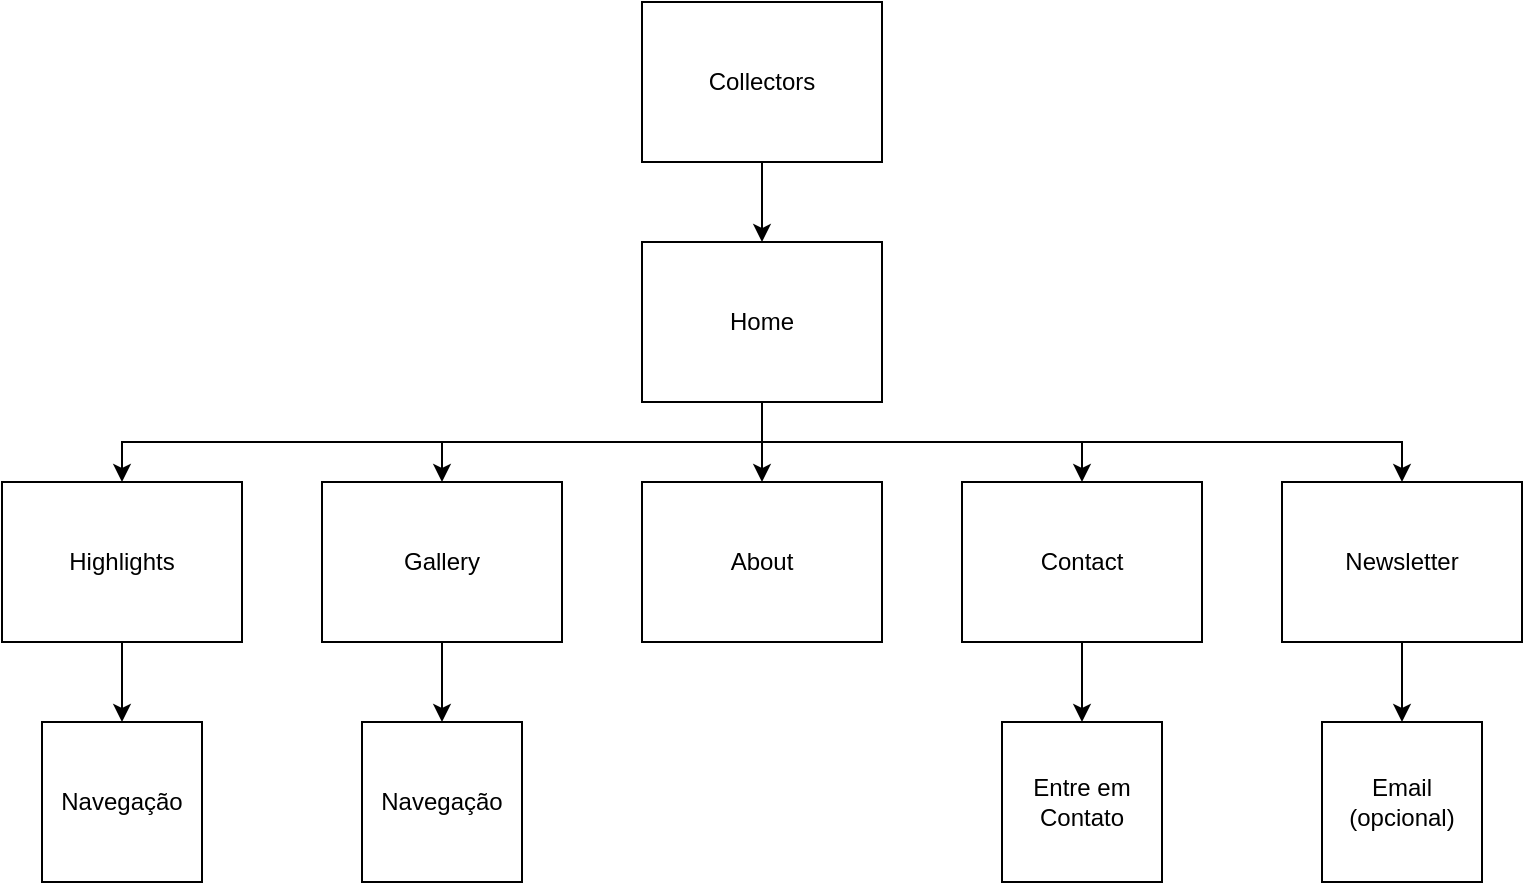 <mxfile version="24.4.2" type="github">
  <diagram name="Página-1" id="_bZe-J39JQSCGFwYU95-">
    <mxGraphModel dx="952" dy="540" grid="1" gridSize="10" guides="1" tooltips="1" connect="1" arrows="1" fold="1" page="1" pageScale="1" pageWidth="827" pageHeight="1169" math="0" shadow="0">
      <root>
        <mxCell id="0" />
        <mxCell id="1" parent="0" />
        <mxCell id="UJgftj0smtgzxuTXwvri-13" style="edgeStyle=orthogonalEdgeStyle;rounded=0;orthogonalLoop=1;jettySize=auto;html=1;entryX=0.5;entryY=0;entryDx=0;entryDy=0;" edge="1" parent="1" source="UJgftj0smtgzxuTXwvri-1" target="UJgftj0smtgzxuTXwvri-2">
          <mxGeometry relative="1" as="geometry" />
        </mxCell>
        <mxCell id="UJgftj0smtgzxuTXwvri-1" value="Collectors" style="rounded=0;whiteSpace=wrap;html=1;" vertex="1" parent="1">
          <mxGeometry x="440" y="40" width="120" height="80" as="geometry" />
        </mxCell>
        <mxCell id="UJgftj0smtgzxuTXwvri-14" style="edgeStyle=orthogonalEdgeStyle;rounded=0;orthogonalLoop=1;jettySize=auto;html=1;entryX=0.5;entryY=0;entryDx=0;entryDy=0;" edge="1" parent="1" source="UJgftj0smtgzxuTXwvri-2" target="UJgftj0smtgzxuTXwvri-5">
          <mxGeometry relative="1" as="geometry" />
        </mxCell>
        <mxCell id="UJgftj0smtgzxuTXwvri-15" style="edgeStyle=orthogonalEdgeStyle;rounded=0;orthogonalLoop=1;jettySize=auto;html=1;entryX=0.5;entryY=0;entryDx=0;entryDy=0;exitX=0.5;exitY=1;exitDx=0;exitDy=0;" edge="1" parent="1" source="UJgftj0smtgzxuTXwvri-2" target="UJgftj0smtgzxuTXwvri-4">
          <mxGeometry relative="1" as="geometry" />
        </mxCell>
        <mxCell id="UJgftj0smtgzxuTXwvri-16" style="edgeStyle=orthogonalEdgeStyle;rounded=0;orthogonalLoop=1;jettySize=auto;html=1;entryX=0.5;entryY=0;entryDx=0;entryDy=0;exitX=0.5;exitY=1;exitDx=0;exitDy=0;" edge="1" parent="1" source="UJgftj0smtgzxuTXwvri-2" target="UJgftj0smtgzxuTXwvri-3">
          <mxGeometry relative="1" as="geometry" />
        </mxCell>
        <mxCell id="UJgftj0smtgzxuTXwvri-17" style="edgeStyle=orthogonalEdgeStyle;rounded=0;orthogonalLoop=1;jettySize=auto;html=1;entryX=0.5;entryY=0;entryDx=0;entryDy=0;exitX=0.5;exitY=1;exitDx=0;exitDy=0;" edge="1" parent="1" source="UJgftj0smtgzxuTXwvri-2" target="UJgftj0smtgzxuTXwvri-6">
          <mxGeometry relative="1" as="geometry" />
        </mxCell>
        <mxCell id="UJgftj0smtgzxuTXwvri-18" style="edgeStyle=orthogonalEdgeStyle;rounded=0;orthogonalLoop=1;jettySize=auto;html=1;entryX=0.5;entryY=0;entryDx=0;entryDy=0;exitX=0.5;exitY=1;exitDx=0;exitDy=0;" edge="1" parent="1" source="UJgftj0smtgzxuTXwvri-2" target="UJgftj0smtgzxuTXwvri-7">
          <mxGeometry relative="1" as="geometry">
            <mxPoint x="560" y="200" as="sourcePoint" />
          </mxGeometry>
        </mxCell>
        <mxCell id="UJgftj0smtgzxuTXwvri-2" value="Home" style="rounded=0;whiteSpace=wrap;html=1;" vertex="1" parent="1">
          <mxGeometry x="440" y="160" width="120" height="80" as="geometry" />
        </mxCell>
        <mxCell id="UJgftj0smtgzxuTXwvri-19" style="edgeStyle=orthogonalEdgeStyle;rounded=0;orthogonalLoop=1;jettySize=auto;html=1;entryX=0.5;entryY=0;entryDx=0;entryDy=0;" edge="1" parent="1" source="UJgftj0smtgzxuTXwvri-3" target="UJgftj0smtgzxuTXwvri-10">
          <mxGeometry relative="1" as="geometry" />
        </mxCell>
        <mxCell id="UJgftj0smtgzxuTXwvri-3" value="Highlights" style="rounded=0;whiteSpace=wrap;html=1;" vertex="1" parent="1">
          <mxGeometry x="120" y="280" width="120" height="80" as="geometry" />
        </mxCell>
        <mxCell id="UJgftj0smtgzxuTXwvri-20" style="edgeStyle=orthogonalEdgeStyle;rounded=0;orthogonalLoop=1;jettySize=auto;html=1;entryX=0.5;entryY=0;entryDx=0;entryDy=0;" edge="1" parent="1" source="UJgftj0smtgzxuTXwvri-4" target="UJgftj0smtgzxuTXwvri-11">
          <mxGeometry relative="1" as="geometry" />
        </mxCell>
        <mxCell id="UJgftj0smtgzxuTXwvri-4" value="Gallery" style="rounded=0;whiteSpace=wrap;html=1;" vertex="1" parent="1">
          <mxGeometry x="280" y="280" width="120" height="80" as="geometry" />
        </mxCell>
        <mxCell id="UJgftj0smtgzxuTXwvri-5" value="About" style="rounded=0;whiteSpace=wrap;html=1;" vertex="1" parent="1">
          <mxGeometry x="440" y="280" width="120" height="80" as="geometry" />
        </mxCell>
        <mxCell id="UJgftj0smtgzxuTXwvri-21" style="edgeStyle=orthogonalEdgeStyle;rounded=0;orthogonalLoop=1;jettySize=auto;html=1;entryX=0.5;entryY=0;entryDx=0;entryDy=0;" edge="1" parent="1" source="UJgftj0smtgzxuTXwvri-6" target="UJgftj0smtgzxuTXwvri-12">
          <mxGeometry relative="1" as="geometry" />
        </mxCell>
        <mxCell id="UJgftj0smtgzxuTXwvri-6" value="Contact" style="rounded=0;whiteSpace=wrap;html=1;" vertex="1" parent="1">
          <mxGeometry x="600" y="280" width="120" height="80" as="geometry" />
        </mxCell>
        <mxCell id="UJgftj0smtgzxuTXwvri-22" style="edgeStyle=orthogonalEdgeStyle;rounded=0;orthogonalLoop=1;jettySize=auto;html=1;entryX=0.5;entryY=0;entryDx=0;entryDy=0;" edge="1" parent="1" source="UJgftj0smtgzxuTXwvri-7" target="UJgftj0smtgzxuTXwvri-8">
          <mxGeometry relative="1" as="geometry" />
        </mxCell>
        <mxCell id="UJgftj0smtgzxuTXwvri-7" value="Newsletter" style="rounded=0;whiteSpace=wrap;html=1;" vertex="1" parent="1">
          <mxGeometry x="760" y="280" width="120" height="80" as="geometry" />
        </mxCell>
        <mxCell id="UJgftj0smtgzxuTXwvri-8" value="Email (opcional)" style="rounded=0;whiteSpace=wrap;html=1;" vertex="1" parent="1">
          <mxGeometry x="780" y="400" width="80" height="80" as="geometry" />
        </mxCell>
        <mxCell id="UJgftj0smtgzxuTXwvri-10" value="Navegação" style="rounded=0;whiteSpace=wrap;html=1;" vertex="1" parent="1">
          <mxGeometry x="140" y="400" width="80" height="80" as="geometry" />
        </mxCell>
        <mxCell id="UJgftj0smtgzxuTXwvri-11" value="Navegação" style="rounded=0;whiteSpace=wrap;html=1;" vertex="1" parent="1">
          <mxGeometry x="300" y="400" width="80" height="80" as="geometry" />
        </mxCell>
        <mxCell id="UJgftj0smtgzxuTXwvri-12" value="Entre em Contato" style="rounded=0;whiteSpace=wrap;html=1;" vertex="1" parent="1">
          <mxGeometry x="620" y="400" width="80" height="80" as="geometry" />
        </mxCell>
      </root>
    </mxGraphModel>
  </diagram>
</mxfile>
